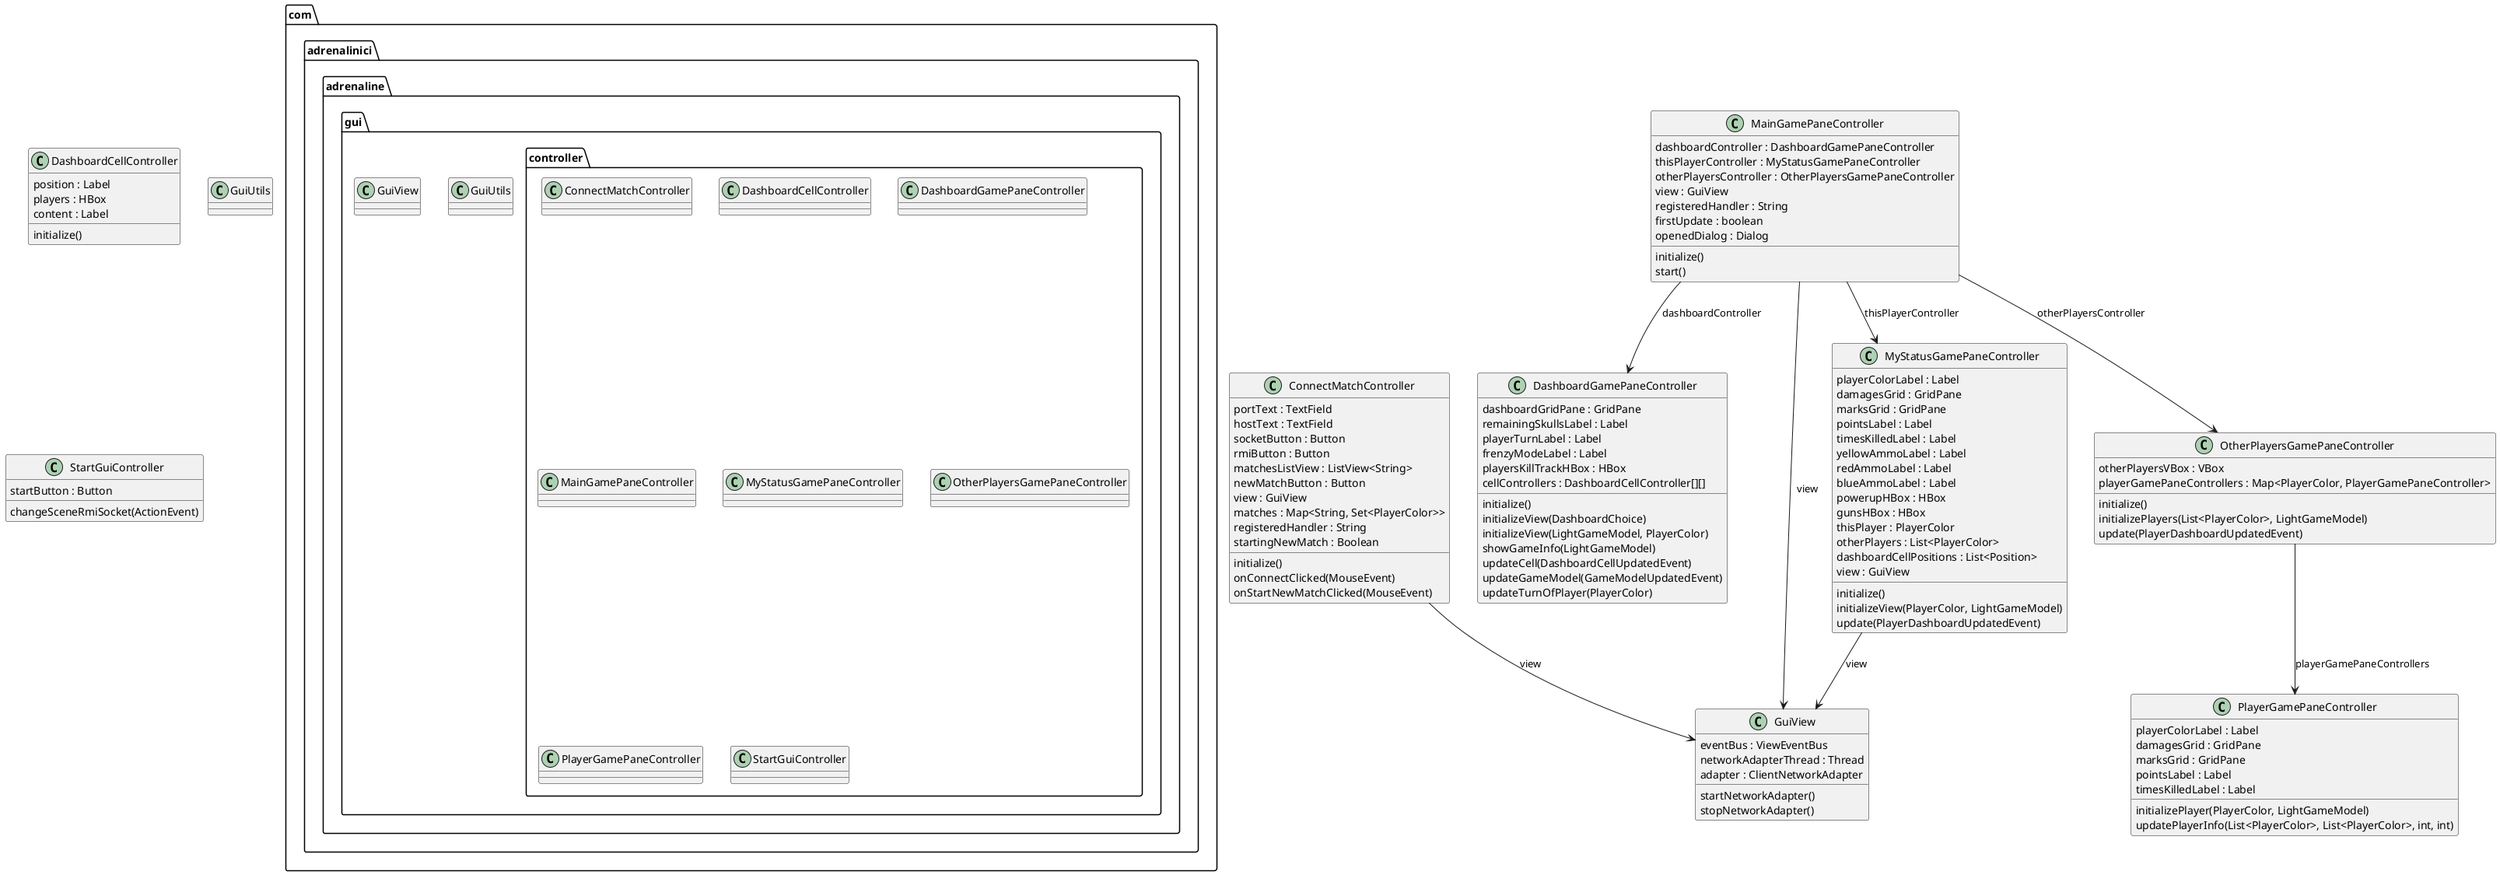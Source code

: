 @startuml

package com.adrenalinici.adrenaline.gui <<Folder>> {
  class "GuiUtils"
  class "GuiView"
}

package com.adrenalinici.adrenaline.gui.controller <<Folder>> {
  class "ConnectMatchController"
  class "DashboardCellController"
  class "DashboardGamePaneController"
  class "MainGamePaneController"
  class "MyStatusGamePaneController"
  class "OtherPlayersGamePaneController"
  class "PlayerGamePaneController"
  class "StartGuiController"
}

class "ConnectMatchController" {
  portText : TextField
  hostText : TextField
  socketButton : Button
  rmiButton : Button
  matchesListView : ListView<String>
  newMatchButton : Button
  view : GuiView
  matches : Map<String, Set<PlayerColor>>
  registeredHandler : String
  startingNewMatch : Boolean
  initialize()
  onConnectClicked(MouseEvent)
  onStartNewMatchClicked(MouseEvent)
}

class "DashboardCellController" {
  position : Label
  players : HBox
  content : Label
  initialize()
}

class "DashboardGamePaneController" {
  dashboardGridPane : GridPane
  remainingSkullsLabel : Label
  playerTurnLabel : Label
  frenzyModeLabel : Label
  playersKillTrackHBox : HBox
  cellControllers : DashboardCellController[][]
  initialize()
  initializeView(DashboardChoice)
  initializeView(LightGameModel, PlayerColor)
  showGameInfo(LightGameModel)
  updateCell(DashboardCellUpdatedEvent)
  updateGameModel(GameModelUpdatedEvent)
  updateTurnOfPlayer(PlayerColor)
}

class "GuiUtils"

class "GuiView" {
  eventBus : ViewEventBus
  networkAdapterThread : Thread
  adapter : ClientNetworkAdapter
  startNetworkAdapter()
  stopNetworkAdapter()
}

class "MainGamePaneController" {
  dashboardController : DashboardGamePaneController
  thisPlayerController : MyStatusGamePaneController
  otherPlayersController : OtherPlayersGamePaneController
  view : GuiView
  registeredHandler : String
  firstUpdate : boolean
  openedDialog : Dialog
  initialize()
  start()
}

class "MyStatusGamePaneController" {
  playerColorLabel : Label
  damagesGrid : GridPane
  marksGrid : GridPane
  pointsLabel : Label
  timesKilledLabel : Label
  yellowAmmoLabel : Label
  redAmmoLabel : Label
  blueAmmoLabel : Label
  powerupHBox : HBox
  gunsHBox : HBox
  thisPlayer : PlayerColor
  otherPlayers : List<PlayerColor>
  dashboardCellPositions : List<Position>
  view : GuiView
  initialize()
  initializeView(PlayerColor, LightGameModel)
  update(PlayerDashboardUpdatedEvent)
}

class "OtherPlayersGamePaneController" {
  otherPlayersVBox : VBox
  playerGamePaneControllers : Map<PlayerColor, PlayerGamePaneController>
  initialize()
  initializePlayers(List<PlayerColor>, LightGameModel)
  update(PlayerDashboardUpdatedEvent)
}

class "PlayerGamePaneController" {
  playerColorLabel : Label
  damagesGrid : GridPane
  marksGrid : GridPane
  pointsLabel : Label
  timesKilledLabel : Label
  initializePlayer(PlayerColor, LightGameModel)
  updatePlayerInfo(List<PlayerColor>, List<PlayerColor>, int, int)
}

class "StartGuiController" {
  startButton : Button
  changeSceneRmiSocket(ActionEvent)
}

"ConnectMatchController" --> "GuiView" : view
"MainGamePaneController" --> "DashboardGamePaneController" : dashboardController
"MainGamePaneController" --> "GuiView" : view
"MainGamePaneController" --> "MyStatusGamePaneController" : thisPlayerController
"MainGamePaneController" --> "OtherPlayersGamePaneController" : otherPlayersController
"MyStatusGamePaneController" --> "GuiView" : view
"OtherPlayersGamePaneController" --> "PlayerGamePaneController" : playerGamePaneControllers

@enduml